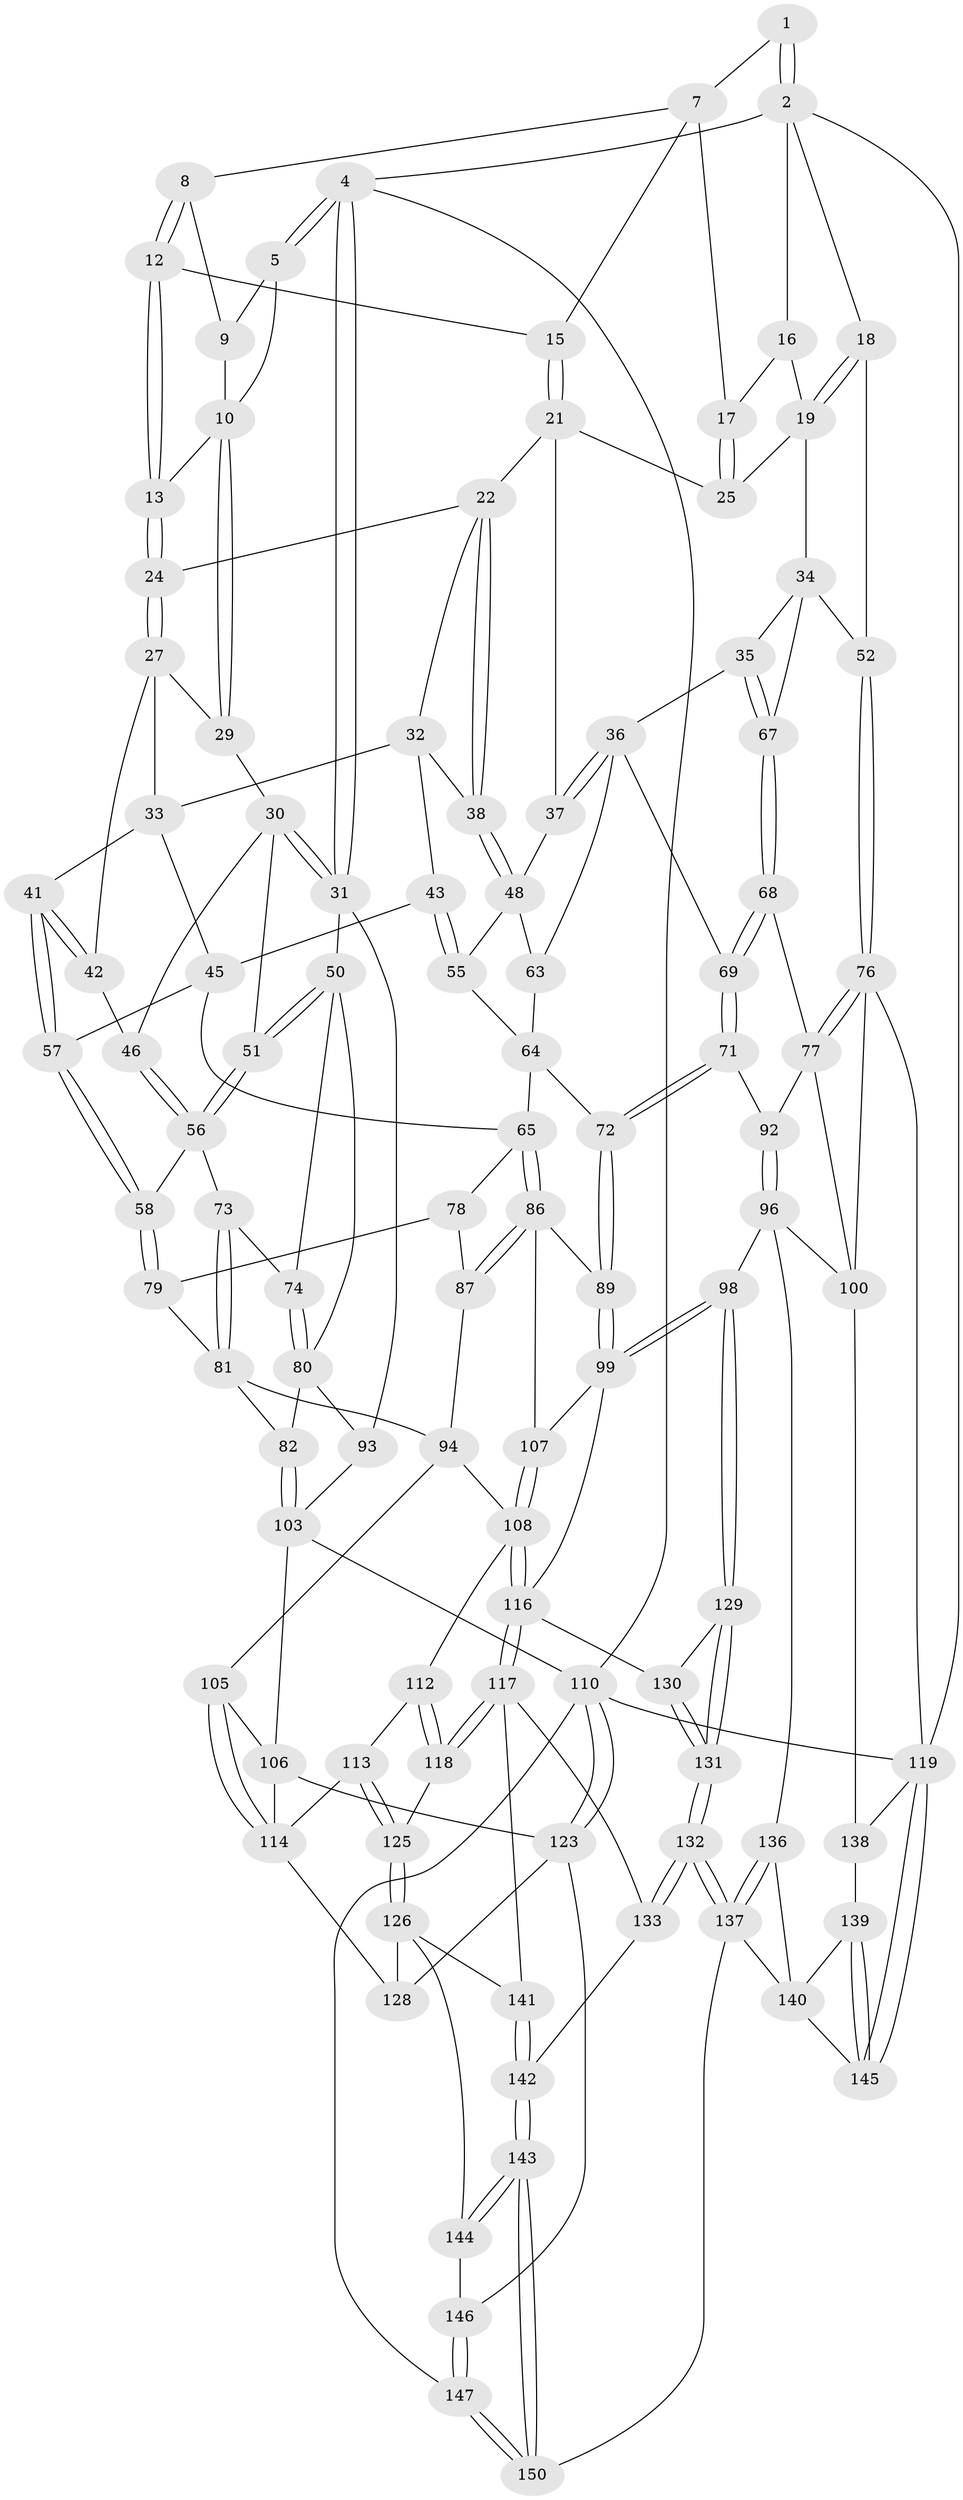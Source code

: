 // Generated by graph-tools (version 1.1) at 2025/24/03/03/25 07:24:39]
// undirected, 105 vertices, 242 edges
graph export_dot {
graph [start="1"]
  node [color=gray90,style=filled];
  1 [pos="+0.6711540277280869+0"];
  2 [pos="+1+0",super="+3"];
  4 [pos="+0+0"];
  5 [pos="+0.22668739252504996+0",super="+6"];
  7 [pos="+0.6516131696515888+0.06423347071499227",super="+14"];
  8 [pos="+0.5545340974073827+0.06025188323753989"];
  9 [pos="+0.5341948144703446+0.01618340314551924"];
  10 [pos="+0.2672528336450469+0.01691291264313429",super="+11"];
  12 [pos="+0.5397588317482589+0.0958118496928166"];
  13 [pos="+0.4648793898305711+0.1394222825688236"];
  15 [pos="+0.5927605157232875+0.14697739283111377"];
  16 [pos="+1+0"];
  17 [pos="+0.7278893506518609+0.12101684081758647"];
  18 [pos="+1+0.26221260065989743"];
  19 [pos="+0.9242453628919625+0.25100392664062265",super="+20"];
  21 [pos="+0.5940286276949649+0.2132690461511741",super="+26"];
  22 [pos="+0.5822754072420355+0.21949067817372805",super="+23"];
  24 [pos="+0.47006946697806873+0.1603435437236842"];
  25 [pos="+0.7400962780309177+0.17323639067646077"];
  27 [pos="+0.3316613944368431+0.21594595409461614",super="+28"];
  29 [pos="+0.23000136470776078+0.12701240788891593"];
  30 [pos="+0.10742167460848749+0.16287292723501667",super="+47"];
  31 [pos="+0+0.042098283027929",super="+49"];
  32 [pos="+0.447102235894701+0.2246200010536304",super="+39"];
  33 [pos="+0.36150068968549204+0.23775887809428756",super="+40"];
  34 [pos="+0.8912848616706136+0.2831005405663794",super="+53"];
  35 [pos="+0.7748111855492719+0.3296234550300704"];
  36 [pos="+0.7397691848561788+0.3150232150283014",super="+62"];
  37 [pos="+0.7324725136433559+0.30353533522101095"];
  38 [pos="+0.5766132281815419+0.23182189046455604"];
  41 [pos="+0.25868398094890765+0.30313093386479006"];
  42 [pos="+0.2280713501885067+0.2641907412502015"];
  43 [pos="+0.46710744460771114+0.3222840023761896",super="+44"];
  45 [pos="+0.40405394381153675+0.3414431084859773",super="+60"];
  46 [pos="+0.20798928594439053+0.28346875737404814"];
  48 [pos="+0.5876649906503264+0.3325683926037187",super="+54"];
  50 [pos="+0+0.3842683946918066",super="+75"];
  51 [pos="+0.0035162365712700094+0.3695848976290513"];
  52 [pos="+1+0.4782692382301956"];
  55 [pos="+0.5537293510432932+0.37900560718155546",super="+61"];
  56 [pos="+0.1291207697937009+0.37529526062187707",super="+59"];
  57 [pos="+0.30530252400359636+0.4242541886495139"];
  58 [pos="+0.2561716290718783+0.4720039413099224"];
  63 [pos="+0.5949162236026784+0.42133069111627564"];
  64 [pos="+0.4587417388179829+0.4725512785955319",super="+70"];
  65 [pos="+0.4579157848919299+0.4732668195223857",super="+66"];
  67 [pos="+0.826613279282021+0.43041124406205994"];
  68 [pos="+0.8155992443361375+0.47241927524744115"];
  69 [pos="+0.70185953456644+0.5428468482247428"];
  71 [pos="+0.6921649491155226+0.5540020846884163"];
  72 [pos="+0.6542430550386694+0.5710415183744366"];
  73 [pos="+0.12366801239318923+0.4998736785231964"];
  74 [pos="+0.11416044715920826+0.4986958523773553"];
  76 [pos="+1+0.5090448877067978",super="+102"];
  77 [pos="+0.8333748714277099+0.48706681164363574",super="+91"];
  78 [pos="+0.37792278341752816+0.5283923755183256",super="+88"];
  79 [pos="+0.25612799121926716+0.5018368464657816",super="+84"];
  80 [pos="+0.0807151667915376+0.5680649919446912",super="+83"];
  81 [pos="+0.15886297398730262+0.592869624410546",super="+85"];
  82 [pos="+0.11596612384980202+0.6075660271546346"];
  86 [pos="+0.4892575931727565+0.5927103375186209",super="+90"];
  87 [pos="+0.4064283283248473+0.5945419083806461"];
  89 [pos="+0.6476297672876891+0.5812468107181308"];
  92 [pos="+0.8043215802641359+0.6082527513805043"];
  93 [pos="+0+0.49602653267205055"];
  94 [pos="+0.3670704973506546+0.645121120907487",super="+95"];
  96 [pos="+0.8044200944304366+0.7700828279045216",super="+97"];
  98 [pos="+0.6987480817276037+0.7599236790887451"];
  99 [pos="+0.659601525733998+0.6816584379508568",super="+115"];
  100 [pos="+1+0.651984656433466",super="+101"];
  103 [pos="+0.0979237529783183+0.6402001020786996",super="+104"];
  105 [pos="+0.2462248146722526+0.6864344679121881"];
  106 [pos="+0.09863936572229524+0.7184078886267703",super="+122"];
  107 [pos="+0.4708586432337516+0.7066367763708123"];
  108 [pos="+0.4668998901573334+0.7133651558487212",super="+109"];
  110 [pos="+0+0.7983879400653142",super="+111"];
  112 [pos="+0.3627579180555672+0.7028867812188178"];
  113 [pos="+0.27376350255546206+0.7243322790416808"];
  114 [pos="+0.25268380059358514+0.7108508863942734",super="+124"];
  116 [pos="+0.448076450269314+0.7910777349342186",super="+121"];
  117 [pos="+0.4285688651620793+0.8028312257187661",super="+134"];
  118 [pos="+0.41978688629397154+0.7952276178604922"];
  119 [pos="+1+1",super="+120"];
  123 [pos="+0.04056535674263955+0.8306278566888069",super="+135"];
  125 [pos="+0.2792977399139577+0.7312521159456945"];
  126 [pos="+0.3082122211434515+0.8467399023361353",super="+127"];
  128 [pos="+0.19708730526437981+0.8741205298287845"];
  129 [pos="+0.6643273421576112+0.7927859605289834"];
  130 [pos="+0.5121503375976629+0.8069535520809684"];
  131 [pos="+0.5926041413895655+0.9664523103225585"];
  132 [pos="+0.5907717106829333+1"];
  133 [pos="+0.4621211706590559+0.9238545511574603"];
  136 [pos="+0.7364230650821512+0.9446968702947831"];
  137 [pos="+0.6168922748929133+1",super="+149"];
  138 [pos="+0.8668250691468934+0.8640491369149221"];
  139 [pos="+0.8620561258467334+0.8825787121487855"];
  140 [pos="+0.8356800696528065+0.9152481239297386",super="+148"];
  141 [pos="+0.3975517872882756+0.8268141593554228"];
  142 [pos="+0.35797065943982304+0.9776197826715508"];
  143 [pos="+0.2783453310734831+1"];
  144 [pos="+0.27682966101428713+1"];
  145 [pos="+1+1"];
  146 [pos="+0.06709172139765927+0.9376801698287136"];
  147 [pos="+0.008698398709310294+1"];
  150 [pos="+0.2844732713479505+1"];
  1 -- 2;
  1 -- 2;
  1 -- 7;
  2 -- 16;
  2 -- 18;
  2 -- 4;
  2 -- 119;
  4 -- 5;
  4 -- 5;
  4 -- 31;
  4 -- 31;
  4 -- 110;
  5 -- 10;
  5 -- 9;
  7 -- 8;
  7 -- 17;
  7 -- 15;
  8 -- 9;
  8 -- 12;
  8 -- 12;
  9 -- 10;
  10 -- 29;
  10 -- 29;
  10 -- 13;
  12 -- 13;
  12 -- 13;
  12 -- 15;
  13 -- 24;
  13 -- 24;
  15 -- 21;
  15 -- 21;
  16 -- 17;
  16 -- 19;
  17 -- 25;
  17 -- 25;
  18 -- 19;
  18 -- 19;
  18 -- 52;
  19 -- 34;
  19 -- 25;
  21 -- 22;
  21 -- 25;
  21 -- 37;
  22 -- 38;
  22 -- 38;
  22 -- 24;
  22 -- 32;
  24 -- 27;
  24 -- 27;
  27 -- 33;
  27 -- 42;
  27 -- 29;
  29 -- 30;
  30 -- 31;
  30 -- 31;
  30 -- 46;
  30 -- 51;
  31 -- 50;
  31 -- 93;
  32 -- 33;
  32 -- 43;
  32 -- 38;
  33 -- 45;
  33 -- 41;
  34 -- 35;
  34 -- 67;
  34 -- 52;
  35 -- 36;
  35 -- 67;
  35 -- 67;
  36 -- 37;
  36 -- 37;
  36 -- 69;
  36 -- 63;
  37 -- 48;
  38 -- 48;
  38 -- 48;
  41 -- 42;
  41 -- 42;
  41 -- 57;
  41 -- 57;
  42 -- 46;
  43 -- 55 [weight=2];
  43 -- 55;
  43 -- 45;
  45 -- 57;
  45 -- 65;
  46 -- 56;
  46 -- 56;
  48 -- 55;
  48 -- 63;
  50 -- 51;
  50 -- 51;
  50 -- 80;
  50 -- 74;
  51 -- 56;
  51 -- 56;
  52 -- 76;
  52 -- 76;
  55 -- 64;
  56 -- 73;
  56 -- 58;
  57 -- 58;
  57 -- 58;
  58 -- 79;
  58 -- 79;
  63 -- 64;
  64 -- 65;
  64 -- 72;
  65 -- 86;
  65 -- 86;
  65 -- 78;
  67 -- 68;
  67 -- 68;
  68 -- 69;
  68 -- 69;
  68 -- 77;
  69 -- 71;
  69 -- 71;
  71 -- 72;
  71 -- 72;
  71 -- 92;
  72 -- 89;
  72 -- 89;
  73 -- 74;
  73 -- 81;
  73 -- 81;
  74 -- 80;
  74 -- 80;
  76 -- 77;
  76 -- 77;
  76 -- 100;
  76 -- 119;
  77 -- 100;
  77 -- 92;
  78 -- 79 [weight=2];
  78 -- 87;
  79 -- 81;
  80 -- 82;
  80 -- 93;
  81 -- 82;
  81 -- 94;
  82 -- 103;
  82 -- 103;
  86 -- 87;
  86 -- 87;
  86 -- 89;
  86 -- 107;
  87 -- 94;
  89 -- 99;
  89 -- 99;
  92 -- 96;
  92 -- 96;
  93 -- 103;
  94 -- 105;
  94 -- 108;
  96 -- 98;
  96 -- 136;
  96 -- 100;
  98 -- 99;
  98 -- 99;
  98 -- 129;
  98 -- 129;
  99 -- 107;
  99 -- 116;
  100 -- 138;
  103 -- 106;
  103 -- 110;
  105 -- 106;
  105 -- 114;
  105 -- 114;
  106 -- 123;
  106 -- 114;
  107 -- 108;
  107 -- 108;
  108 -- 116;
  108 -- 116;
  108 -- 112;
  110 -- 123;
  110 -- 123;
  110 -- 147;
  110 -- 119;
  112 -- 113;
  112 -- 118;
  112 -- 118;
  113 -- 114;
  113 -- 125;
  113 -- 125;
  114 -- 128;
  116 -- 117;
  116 -- 117;
  116 -- 130;
  117 -- 118;
  117 -- 118;
  117 -- 133;
  117 -- 141;
  118 -- 125;
  119 -- 145;
  119 -- 145;
  119 -- 138;
  123 -- 128;
  123 -- 146;
  125 -- 126;
  125 -- 126;
  126 -- 141;
  126 -- 128;
  126 -- 144;
  129 -- 130;
  129 -- 131;
  129 -- 131;
  130 -- 131;
  130 -- 131;
  131 -- 132;
  131 -- 132;
  132 -- 133;
  132 -- 133;
  132 -- 137;
  132 -- 137;
  133 -- 142;
  136 -- 137;
  136 -- 137;
  136 -- 140;
  137 -- 140;
  137 -- 150;
  138 -- 139;
  139 -- 140;
  139 -- 145;
  139 -- 145;
  140 -- 145;
  141 -- 142;
  141 -- 142;
  142 -- 143;
  142 -- 143;
  143 -- 144;
  143 -- 144;
  143 -- 150;
  143 -- 150;
  144 -- 146;
  146 -- 147;
  146 -- 147;
  147 -- 150;
  147 -- 150;
}
